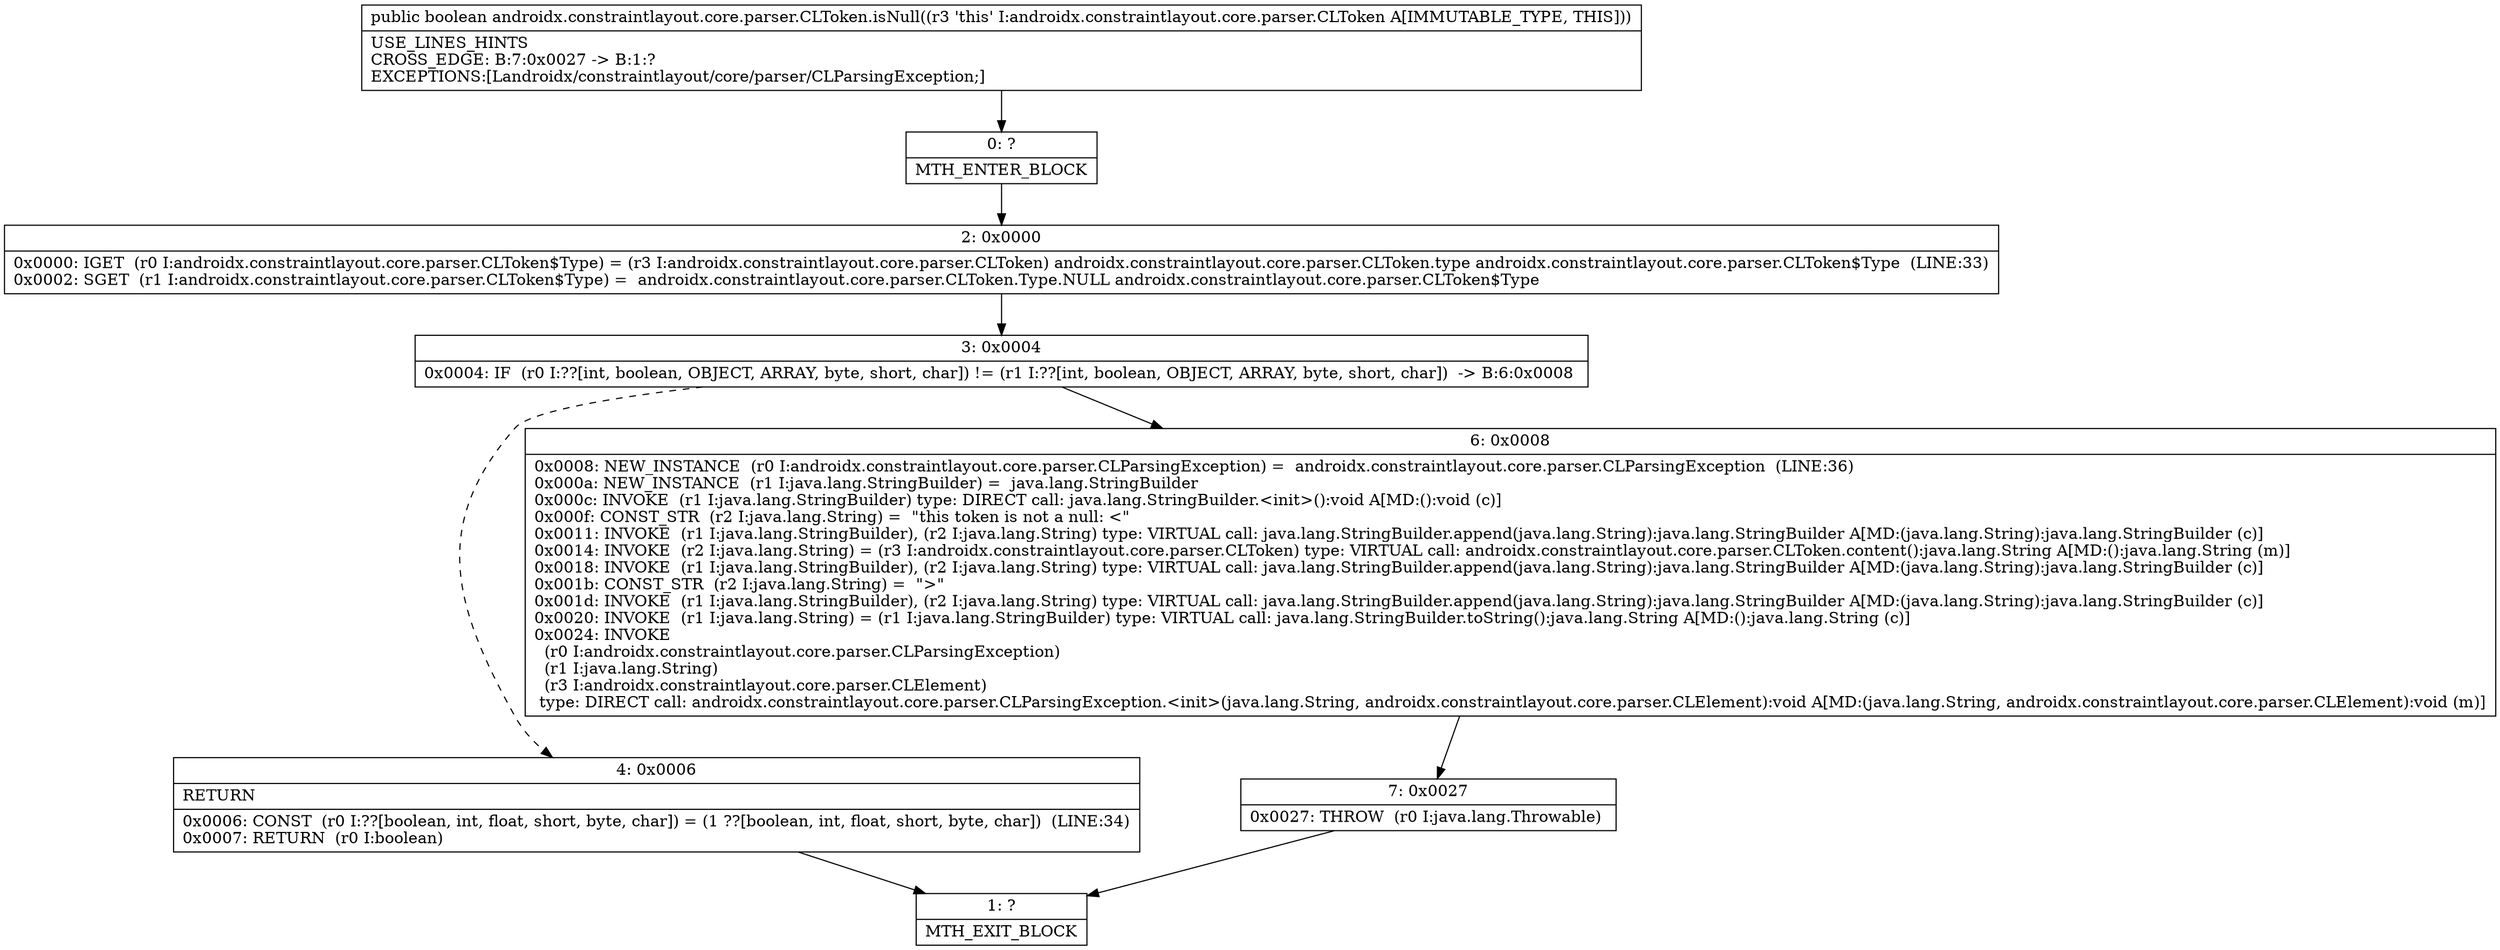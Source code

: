 digraph "CFG forandroidx.constraintlayout.core.parser.CLToken.isNull()Z" {
Node_0 [shape=record,label="{0\:\ ?|MTH_ENTER_BLOCK\l}"];
Node_2 [shape=record,label="{2\:\ 0x0000|0x0000: IGET  (r0 I:androidx.constraintlayout.core.parser.CLToken$Type) = (r3 I:androidx.constraintlayout.core.parser.CLToken) androidx.constraintlayout.core.parser.CLToken.type androidx.constraintlayout.core.parser.CLToken$Type  (LINE:33)\l0x0002: SGET  (r1 I:androidx.constraintlayout.core.parser.CLToken$Type) =  androidx.constraintlayout.core.parser.CLToken.Type.NULL androidx.constraintlayout.core.parser.CLToken$Type \l}"];
Node_3 [shape=record,label="{3\:\ 0x0004|0x0004: IF  (r0 I:??[int, boolean, OBJECT, ARRAY, byte, short, char]) != (r1 I:??[int, boolean, OBJECT, ARRAY, byte, short, char])  \-\> B:6:0x0008 \l}"];
Node_4 [shape=record,label="{4\:\ 0x0006|RETURN\l|0x0006: CONST  (r0 I:??[boolean, int, float, short, byte, char]) = (1 ??[boolean, int, float, short, byte, char])  (LINE:34)\l0x0007: RETURN  (r0 I:boolean) \l}"];
Node_1 [shape=record,label="{1\:\ ?|MTH_EXIT_BLOCK\l}"];
Node_6 [shape=record,label="{6\:\ 0x0008|0x0008: NEW_INSTANCE  (r0 I:androidx.constraintlayout.core.parser.CLParsingException) =  androidx.constraintlayout.core.parser.CLParsingException  (LINE:36)\l0x000a: NEW_INSTANCE  (r1 I:java.lang.StringBuilder) =  java.lang.StringBuilder \l0x000c: INVOKE  (r1 I:java.lang.StringBuilder) type: DIRECT call: java.lang.StringBuilder.\<init\>():void A[MD:():void (c)]\l0x000f: CONST_STR  (r2 I:java.lang.String) =  \"this token is not a null: \<\" \l0x0011: INVOKE  (r1 I:java.lang.StringBuilder), (r2 I:java.lang.String) type: VIRTUAL call: java.lang.StringBuilder.append(java.lang.String):java.lang.StringBuilder A[MD:(java.lang.String):java.lang.StringBuilder (c)]\l0x0014: INVOKE  (r2 I:java.lang.String) = (r3 I:androidx.constraintlayout.core.parser.CLToken) type: VIRTUAL call: androidx.constraintlayout.core.parser.CLToken.content():java.lang.String A[MD:():java.lang.String (m)]\l0x0018: INVOKE  (r1 I:java.lang.StringBuilder), (r2 I:java.lang.String) type: VIRTUAL call: java.lang.StringBuilder.append(java.lang.String):java.lang.StringBuilder A[MD:(java.lang.String):java.lang.StringBuilder (c)]\l0x001b: CONST_STR  (r2 I:java.lang.String) =  \"\>\" \l0x001d: INVOKE  (r1 I:java.lang.StringBuilder), (r2 I:java.lang.String) type: VIRTUAL call: java.lang.StringBuilder.append(java.lang.String):java.lang.StringBuilder A[MD:(java.lang.String):java.lang.StringBuilder (c)]\l0x0020: INVOKE  (r1 I:java.lang.String) = (r1 I:java.lang.StringBuilder) type: VIRTUAL call: java.lang.StringBuilder.toString():java.lang.String A[MD:():java.lang.String (c)]\l0x0024: INVOKE  \l  (r0 I:androidx.constraintlayout.core.parser.CLParsingException)\l  (r1 I:java.lang.String)\l  (r3 I:androidx.constraintlayout.core.parser.CLElement)\l type: DIRECT call: androidx.constraintlayout.core.parser.CLParsingException.\<init\>(java.lang.String, androidx.constraintlayout.core.parser.CLElement):void A[MD:(java.lang.String, androidx.constraintlayout.core.parser.CLElement):void (m)]\l}"];
Node_7 [shape=record,label="{7\:\ 0x0027|0x0027: THROW  (r0 I:java.lang.Throwable) \l}"];
MethodNode[shape=record,label="{public boolean androidx.constraintlayout.core.parser.CLToken.isNull((r3 'this' I:androidx.constraintlayout.core.parser.CLToken A[IMMUTABLE_TYPE, THIS]))  | USE_LINES_HINTS\lCROSS_EDGE: B:7:0x0027 \-\> B:1:?\lEXCEPTIONS:[Landroidx\/constraintlayout\/core\/parser\/CLParsingException;]\l}"];
MethodNode -> Node_0;Node_0 -> Node_2;
Node_2 -> Node_3;
Node_3 -> Node_4[style=dashed];
Node_3 -> Node_6;
Node_4 -> Node_1;
Node_6 -> Node_7;
Node_7 -> Node_1;
}

